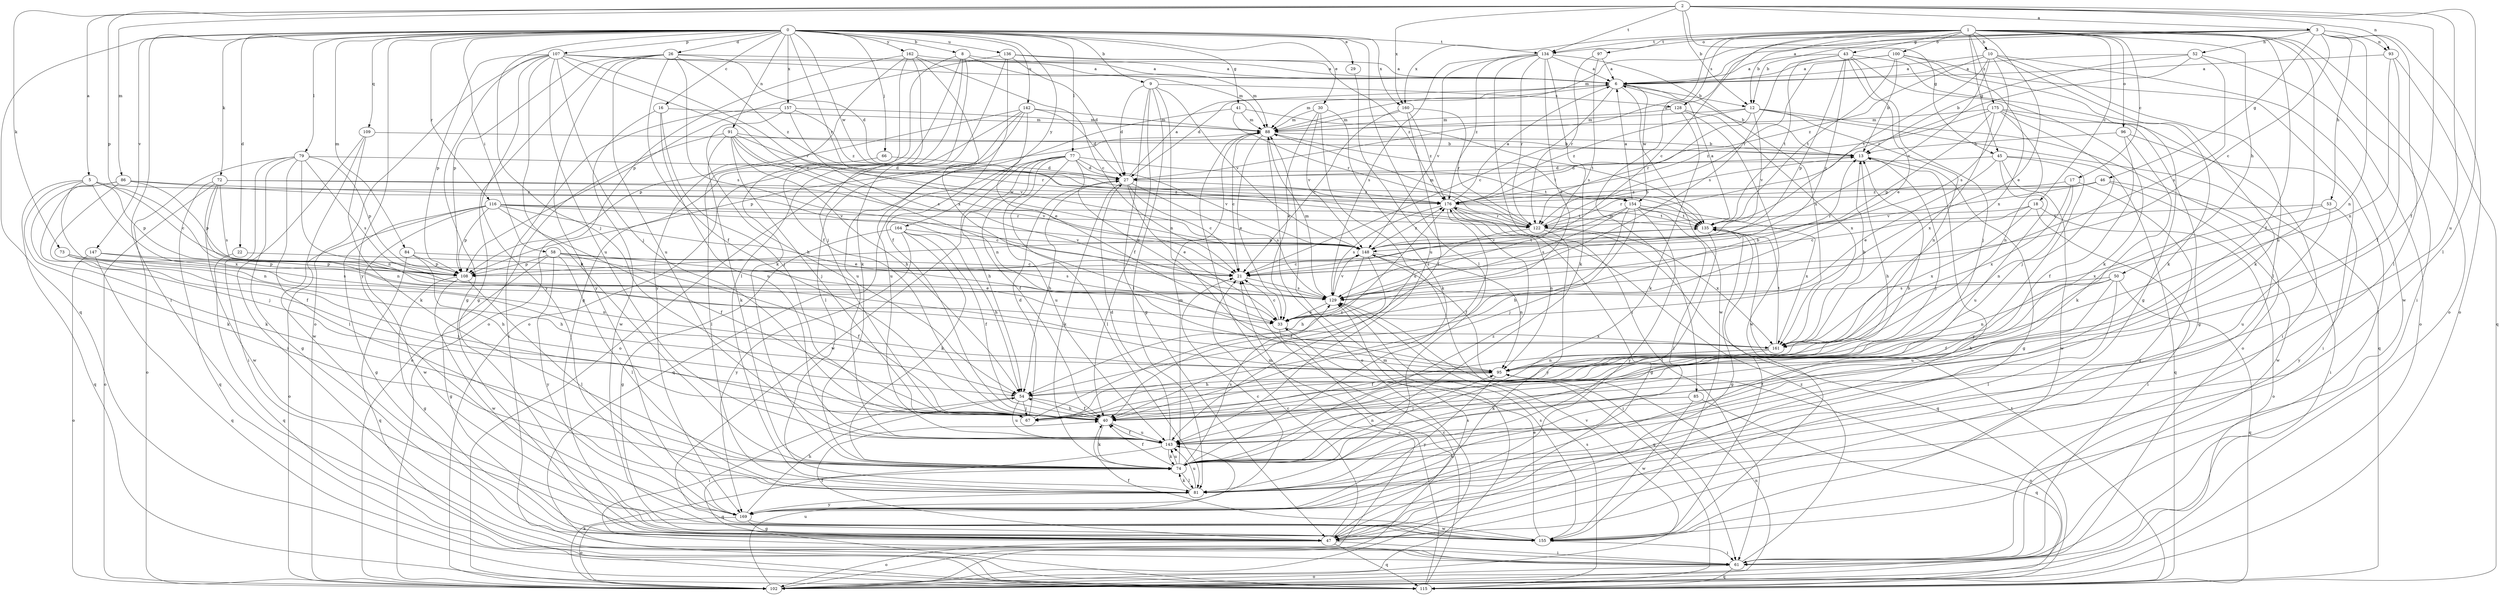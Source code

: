 strict digraph  {
0;
1;
2;
3;
5;
6;
8;
9;
10;
12;
13;
16;
17;
18;
21;
22;
26;
27;
29;
30;
33;
40;
41;
43;
45;
46;
47;
50;
52;
53;
54;
58;
61;
66;
67;
72;
73;
74;
77;
79;
81;
84;
85;
86;
88;
91;
93;
95;
96;
97;
100;
102;
107;
108;
109;
115;
116;
122;
128;
129;
134;
135;
136;
142;
143;
147;
148;
154;
155;
157;
160;
161;
162;
164;
169;
175;
176;
0 -> 8  [label=b];
0 -> 9  [label=b];
0 -> 16  [label=c];
0 -> 22  [label=d];
0 -> 26  [label=d];
0 -> 29  [label=e];
0 -> 30  [label=e];
0 -> 41  [label=g];
0 -> 58  [label=i];
0 -> 61  [label=i];
0 -> 66  [label=j];
0 -> 67  [label=j];
0 -> 72  [label=k];
0 -> 77  [label=l];
0 -> 79  [label=l];
0 -> 81  [label=l];
0 -> 84  [label=m];
0 -> 91  [label=n];
0 -> 107  [label=p];
0 -> 109  [label=q];
0 -> 115  [label=q];
0 -> 116  [label=r];
0 -> 122  [label=r];
0 -> 134  [label=t];
0 -> 136  [label=u];
0 -> 142  [label=u];
0 -> 147  [label=v];
0 -> 154  [label=w];
0 -> 157  [label=x];
0 -> 160  [label=x];
0 -> 162  [label=y];
0 -> 164  [label=y];
0 -> 169  [label=y];
1 -> 10  [label=b];
1 -> 12  [label=b];
1 -> 17  [label=c];
1 -> 18  [label=c];
1 -> 21  [label=c];
1 -> 27  [label=d];
1 -> 33  [label=e];
1 -> 40  [label=f];
1 -> 43  [label=g];
1 -> 45  [label=g];
1 -> 50  [label=h];
1 -> 61  [label=i];
1 -> 85  [label=m];
1 -> 96  [label=o];
1 -> 97  [label=o];
1 -> 100  [label=o];
1 -> 102  [label=o];
1 -> 128  [label=s];
1 -> 134  [label=t];
1 -> 143  [label=u];
1 -> 160  [label=x];
1 -> 175  [label=z];
2 -> 3  [label=a];
2 -> 5  [label=a];
2 -> 12  [label=b];
2 -> 40  [label=f];
2 -> 45  [label=g];
2 -> 73  [label=k];
2 -> 81  [label=l];
2 -> 86  [label=m];
2 -> 93  [label=n];
2 -> 108  [label=p];
2 -> 134  [label=t];
2 -> 143  [label=u];
2 -> 160  [label=x];
3 -> 6  [label=a];
3 -> 12  [label=b];
3 -> 21  [label=c];
3 -> 46  [label=g];
3 -> 52  [label=h];
3 -> 53  [label=h];
3 -> 81  [label=l];
3 -> 88  [label=m];
3 -> 93  [label=n];
3 -> 95  [label=n];
3 -> 102  [label=o];
3 -> 134  [label=t];
5 -> 21  [label=c];
5 -> 74  [label=k];
5 -> 95  [label=n];
5 -> 108  [label=p];
5 -> 115  [label=q];
5 -> 154  [label=w];
5 -> 161  [label=x];
6 -> 12  [label=b];
6 -> 13  [label=b];
6 -> 21  [label=c];
6 -> 27  [label=d];
6 -> 88  [label=m];
6 -> 154  [label=w];
6 -> 155  [label=w];
8 -> 6  [label=a];
8 -> 47  [label=g];
8 -> 67  [label=j];
8 -> 81  [label=l];
8 -> 88  [label=m];
8 -> 102  [label=o];
9 -> 27  [label=d];
9 -> 40  [label=f];
9 -> 47  [label=g];
9 -> 81  [label=l];
9 -> 95  [label=n];
9 -> 128  [label=s];
9 -> 148  [label=v];
10 -> 6  [label=a];
10 -> 74  [label=k];
10 -> 81  [label=l];
10 -> 129  [label=s];
10 -> 135  [label=t];
10 -> 148  [label=v];
10 -> 155  [label=w];
10 -> 176  [label=z];
12 -> 88  [label=m];
12 -> 95  [label=n];
12 -> 102  [label=o];
12 -> 115  [label=q];
12 -> 122  [label=r];
12 -> 148  [label=v];
12 -> 176  [label=z];
13 -> 27  [label=d];
13 -> 47  [label=g];
13 -> 54  [label=h];
13 -> 67  [label=j];
16 -> 67  [label=j];
16 -> 88  [label=m];
16 -> 143  [label=u];
16 -> 155  [label=w];
17 -> 47  [label=g];
17 -> 95  [label=n];
17 -> 161  [label=x];
17 -> 176  [label=z];
18 -> 21  [label=c];
18 -> 61  [label=i];
18 -> 102  [label=o];
18 -> 122  [label=r];
18 -> 161  [label=x];
21 -> 129  [label=s];
22 -> 21  [label=c];
22 -> 115  [label=q];
26 -> 6  [label=a];
26 -> 27  [label=d];
26 -> 40  [label=f];
26 -> 47  [label=g];
26 -> 108  [label=p];
26 -> 129  [label=s];
26 -> 143  [label=u];
26 -> 169  [label=y];
26 -> 176  [label=z];
27 -> 6  [label=a];
27 -> 21  [label=c];
27 -> 33  [label=e];
27 -> 54  [label=h];
27 -> 74  [label=k];
27 -> 129  [label=s];
27 -> 176  [label=z];
29 -> 143  [label=u];
30 -> 33  [label=e];
30 -> 74  [label=k];
30 -> 88  [label=m];
30 -> 143  [label=u];
30 -> 148  [label=v];
33 -> 13  [label=b];
33 -> 21  [label=c];
33 -> 102  [label=o];
33 -> 161  [label=x];
40 -> 54  [label=h];
40 -> 74  [label=k];
40 -> 143  [label=u];
41 -> 88  [label=m];
41 -> 122  [label=r];
41 -> 135  [label=t];
41 -> 143  [label=u];
43 -> 6  [label=a];
43 -> 21  [label=c];
43 -> 33  [label=e];
43 -> 47  [label=g];
43 -> 67  [label=j];
43 -> 74  [label=k];
43 -> 108  [label=p];
43 -> 129  [label=s];
43 -> 135  [label=t];
45 -> 27  [label=d];
45 -> 33  [label=e];
45 -> 115  [label=q];
45 -> 143  [label=u];
45 -> 155  [label=w];
45 -> 169  [label=y];
46 -> 61  [label=i];
46 -> 122  [label=r];
46 -> 148  [label=v];
46 -> 155  [label=w];
46 -> 176  [label=z];
47 -> 13  [label=b];
47 -> 21  [label=c];
47 -> 40  [label=f];
47 -> 61  [label=i];
47 -> 102  [label=o];
47 -> 115  [label=q];
47 -> 129  [label=s];
50 -> 40  [label=f];
50 -> 81  [label=l];
50 -> 95  [label=n];
50 -> 115  [label=q];
50 -> 129  [label=s];
50 -> 143  [label=u];
52 -> 6  [label=a];
52 -> 13  [label=b];
52 -> 102  [label=o];
52 -> 122  [label=r];
52 -> 129  [label=s];
53 -> 135  [label=t];
53 -> 143  [label=u];
53 -> 161  [label=x];
53 -> 169  [label=y];
54 -> 40  [label=f];
54 -> 61  [label=i];
54 -> 67  [label=j];
54 -> 143  [label=u];
58 -> 33  [label=e];
58 -> 40  [label=f];
58 -> 47  [label=g];
58 -> 81  [label=l];
58 -> 108  [label=p];
58 -> 129  [label=s];
58 -> 169  [label=y];
61 -> 102  [label=o];
61 -> 115  [label=q];
61 -> 176  [label=z];
66 -> 27  [label=d];
66 -> 81  [label=l];
67 -> 13  [label=b];
67 -> 27  [label=d];
67 -> 176  [label=z];
72 -> 95  [label=n];
72 -> 102  [label=o];
72 -> 115  [label=q];
72 -> 129  [label=s];
72 -> 148  [label=v];
72 -> 155  [label=w];
72 -> 176  [label=z];
73 -> 54  [label=h];
73 -> 67  [label=j];
73 -> 108  [label=p];
73 -> 129  [label=s];
74 -> 40  [label=f];
74 -> 81  [label=l];
74 -> 88  [label=m];
74 -> 95  [label=n];
74 -> 129  [label=s];
74 -> 143  [label=u];
74 -> 176  [label=z];
77 -> 27  [label=d];
77 -> 33  [label=e];
77 -> 40  [label=f];
77 -> 54  [label=h];
77 -> 81  [label=l];
77 -> 115  [label=q];
77 -> 135  [label=t];
77 -> 143  [label=u];
77 -> 148  [label=v];
77 -> 155  [label=w];
79 -> 27  [label=d];
79 -> 47  [label=g];
79 -> 61  [label=i];
79 -> 81  [label=l];
79 -> 95  [label=n];
79 -> 102  [label=o];
79 -> 108  [label=p];
79 -> 129  [label=s];
81 -> 74  [label=k];
81 -> 143  [label=u];
81 -> 169  [label=y];
84 -> 21  [label=c];
84 -> 54  [label=h];
84 -> 108  [label=p];
84 -> 115  [label=q];
85 -> 67  [label=j];
85 -> 115  [label=q];
85 -> 155  [label=w];
86 -> 40  [label=f];
86 -> 67  [label=j];
86 -> 74  [label=k];
86 -> 108  [label=p];
86 -> 148  [label=v];
86 -> 176  [label=z];
88 -> 13  [label=b];
88 -> 21  [label=c];
88 -> 33  [label=e];
88 -> 102  [label=o];
88 -> 108  [label=p];
88 -> 135  [label=t];
91 -> 13  [label=b];
91 -> 54  [label=h];
91 -> 67  [label=j];
91 -> 74  [label=k];
91 -> 95  [label=n];
91 -> 102  [label=o];
91 -> 122  [label=r];
91 -> 148  [label=v];
93 -> 6  [label=a];
93 -> 40  [label=f];
93 -> 95  [label=n];
93 -> 115  [label=q];
95 -> 54  [label=h];
95 -> 102  [label=o];
95 -> 169  [label=y];
96 -> 13  [label=b];
96 -> 40  [label=f];
96 -> 61  [label=i];
96 -> 74  [label=k];
97 -> 6  [label=a];
97 -> 122  [label=r];
97 -> 129  [label=s];
100 -> 6  [label=a];
100 -> 13  [label=b];
100 -> 61  [label=i];
100 -> 74  [label=k];
100 -> 122  [label=r];
100 -> 135  [label=t];
100 -> 161  [label=x];
102 -> 21  [label=c];
102 -> 74  [label=k];
102 -> 88  [label=m];
102 -> 95  [label=n];
102 -> 143  [label=u];
102 -> 148  [label=v];
107 -> 6  [label=a];
107 -> 21  [label=c];
107 -> 47  [label=g];
107 -> 67  [label=j];
107 -> 74  [label=k];
107 -> 88  [label=m];
107 -> 102  [label=o];
107 -> 108  [label=p];
107 -> 143  [label=u];
107 -> 148  [label=v];
107 -> 169  [label=y];
108 -> 47  [label=g];
108 -> 81  [label=l];
108 -> 155  [label=w];
109 -> 13  [label=b];
109 -> 61  [label=i];
109 -> 74  [label=k];
109 -> 155  [label=w];
115 -> 21  [label=c];
115 -> 88  [label=m];
115 -> 129  [label=s];
115 -> 135  [label=t];
116 -> 21  [label=c];
116 -> 33  [label=e];
116 -> 40  [label=f];
116 -> 47  [label=g];
116 -> 102  [label=o];
116 -> 108  [label=p];
116 -> 122  [label=r];
116 -> 135  [label=t];
116 -> 155  [label=w];
122 -> 13  [label=b];
122 -> 88  [label=m];
122 -> 115  [label=q];
122 -> 129  [label=s];
122 -> 161  [label=x];
122 -> 169  [label=y];
128 -> 74  [label=k];
128 -> 88  [label=m];
128 -> 155  [label=w];
128 -> 161  [label=x];
129 -> 33  [label=e];
129 -> 88  [label=m];
129 -> 115  [label=q];
129 -> 148  [label=v];
134 -> 6  [label=a];
134 -> 33  [label=e];
134 -> 61  [label=i];
134 -> 74  [label=k];
134 -> 122  [label=r];
134 -> 129  [label=s];
134 -> 148  [label=v];
134 -> 161  [label=x];
134 -> 176  [label=z];
135 -> 6  [label=a];
135 -> 47  [label=g];
135 -> 81  [label=l];
135 -> 148  [label=v];
136 -> 6  [label=a];
136 -> 27  [label=d];
136 -> 40  [label=f];
136 -> 74  [label=k];
136 -> 108  [label=p];
136 -> 176  [label=z];
142 -> 27  [label=d];
142 -> 33  [label=e];
142 -> 81  [label=l];
142 -> 88  [label=m];
142 -> 102  [label=o];
142 -> 108  [label=p];
142 -> 143  [label=u];
143 -> 27  [label=d];
143 -> 40  [label=f];
143 -> 74  [label=k];
143 -> 115  [label=q];
147 -> 95  [label=n];
147 -> 102  [label=o];
147 -> 108  [label=p];
147 -> 115  [label=q];
148 -> 21  [label=c];
148 -> 40  [label=f];
148 -> 54  [label=h];
148 -> 61  [label=i];
148 -> 95  [label=n];
148 -> 135  [label=t];
148 -> 176  [label=z];
154 -> 6  [label=a];
154 -> 54  [label=h];
154 -> 67  [label=j];
154 -> 81  [label=l];
154 -> 108  [label=p];
154 -> 129  [label=s];
154 -> 135  [label=t];
154 -> 161  [label=x];
154 -> 169  [label=y];
155 -> 33  [label=e];
155 -> 40  [label=f];
155 -> 61  [label=i];
155 -> 129  [label=s];
155 -> 135  [label=t];
157 -> 54  [label=h];
157 -> 61  [label=i];
157 -> 88  [label=m];
157 -> 129  [label=s];
157 -> 176  [label=z];
160 -> 21  [label=c];
160 -> 40  [label=f];
160 -> 88  [label=m];
160 -> 122  [label=r];
160 -> 176  [label=z];
161 -> 13  [label=b];
161 -> 40  [label=f];
161 -> 74  [label=k];
161 -> 95  [label=n];
161 -> 135  [label=t];
162 -> 6  [label=a];
162 -> 21  [label=c];
162 -> 40  [label=f];
162 -> 74  [label=k];
162 -> 102  [label=o];
162 -> 161  [label=x];
162 -> 169  [label=y];
164 -> 40  [label=f];
164 -> 47  [label=g];
164 -> 54  [label=h];
164 -> 74  [label=k];
164 -> 148  [label=v];
164 -> 169  [label=y];
169 -> 21  [label=c];
169 -> 47  [label=g];
169 -> 54  [label=h];
169 -> 102  [label=o];
169 -> 155  [label=w];
175 -> 47  [label=g];
175 -> 61  [label=i];
175 -> 67  [label=j];
175 -> 88  [label=m];
175 -> 95  [label=n];
175 -> 108  [label=p];
175 -> 161  [label=x];
175 -> 176  [label=z];
176 -> 6  [label=a];
176 -> 40  [label=f];
176 -> 47  [label=g];
176 -> 95  [label=n];
176 -> 122  [label=r];
176 -> 129  [label=s];
176 -> 135  [label=t];
}
